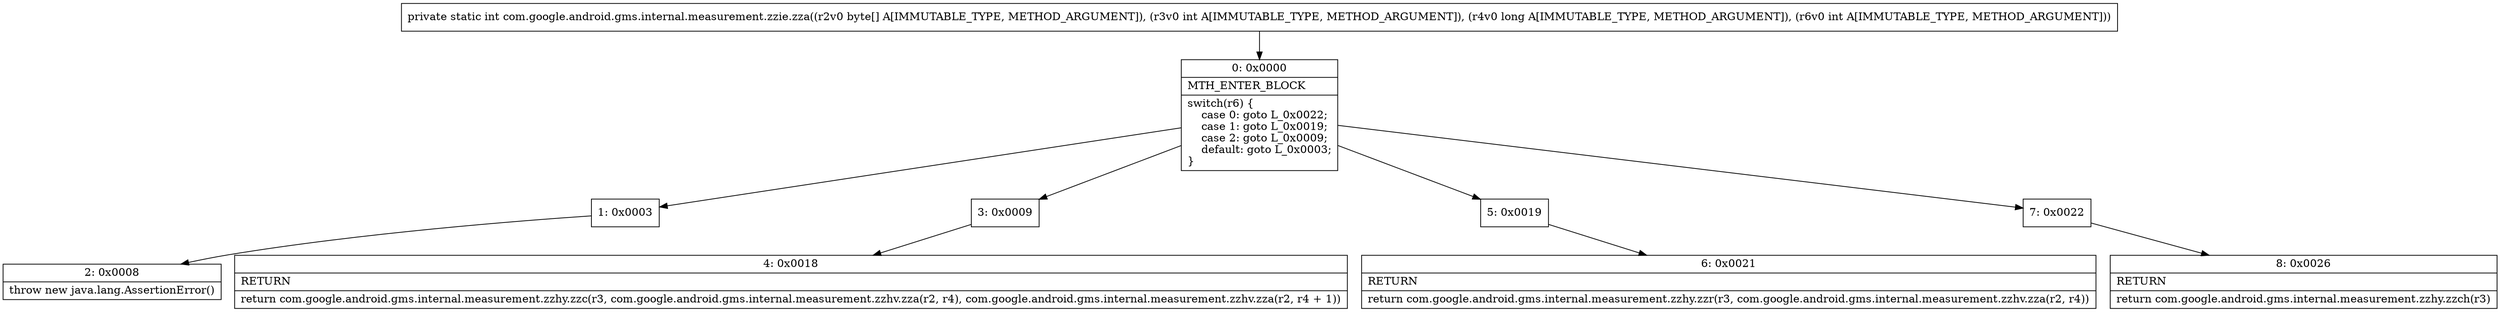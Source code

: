 digraph "CFG forcom.google.android.gms.internal.measurement.zzie.zza([BIJI)I" {
Node_0 [shape=record,label="{0\:\ 0x0000|MTH_ENTER_BLOCK\l|switch(r6) \{\l    case 0: goto L_0x0022;\l    case 1: goto L_0x0019;\l    case 2: goto L_0x0009;\l    default: goto L_0x0003;\l\}\l}"];
Node_1 [shape=record,label="{1\:\ 0x0003}"];
Node_2 [shape=record,label="{2\:\ 0x0008|throw new java.lang.AssertionError()\l}"];
Node_3 [shape=record,label="{3\:\ 0x0009}"];
Node_4 [shape=record,label="{4\:\ 0x0018|RETURN\l|return com.google.android.gms.internal.measurement.zzhy.zzc(r3, com.google.android.gms.internal.measurement.zzhv.zza(r2, r4), com.google.android.gms.internal.measurement.zzhv.zza(r2, r4 + 1))\l}"];
Node_5 [shape=record,label="{5\:\ 0x0019}"];
Node_6 [shape=record,label="{6\:\ 0x0021|RETURN\l|return com.google.android.gms.internal.measurement.zzhy.zzr(r3, com.google.android.gms.internal.measurement.zzhv.zza(r2, r4))\l}"];
Node_7 [shape=record,label="{7\:\ 0x0022}"];
Node_8 [shape=record,label="{8\:\ 0x0026|RETURN\l|return com.google.android.gms.internal.measurement.zzhy.zzch(r3)\l}"];
MethodNode[shape=record,label="{private static int com.google.android.gms.internal.measurement.zzie.zza((r2v0 byte[] A[IMMUTABLE_TYPE, METHOD_ARGUMENT]), (r3v0 int A[IMMUTABLE_TYPE, METHOD_ARGUMENT]), (r4v0 long A[IMMUTABLE_TYPE, METHOD_ARGUMENT]), (r6v0 int A[IMMUTABLE_TYPE, METHOD_ARGUMENT])) }"];
MethodNode -> Node_0;
Node_0 -> Node_1;
Node_0 -> Node_3;
Node_0 -> Node_5;
Node_0 -> Node_7;
Node_1 -> Node_2;
Node_3 -> Node_4;
Node_5 -> Node_6;
Node_7 -> Node_8;
}

